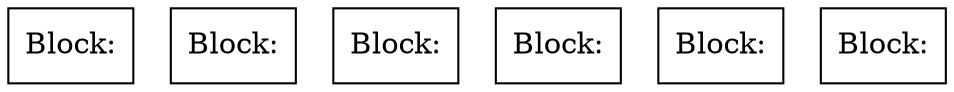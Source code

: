 digraph {
graph [ splines = ortho ]
	node [ shape = box ];
block_0 [label="Block:"];
block_1 [label="Block:"];
block_2 [label="Block:"];
block_3 [label="Block:"];
block_4 [label="Block:"];
block_5 [label="Block:"];
}
